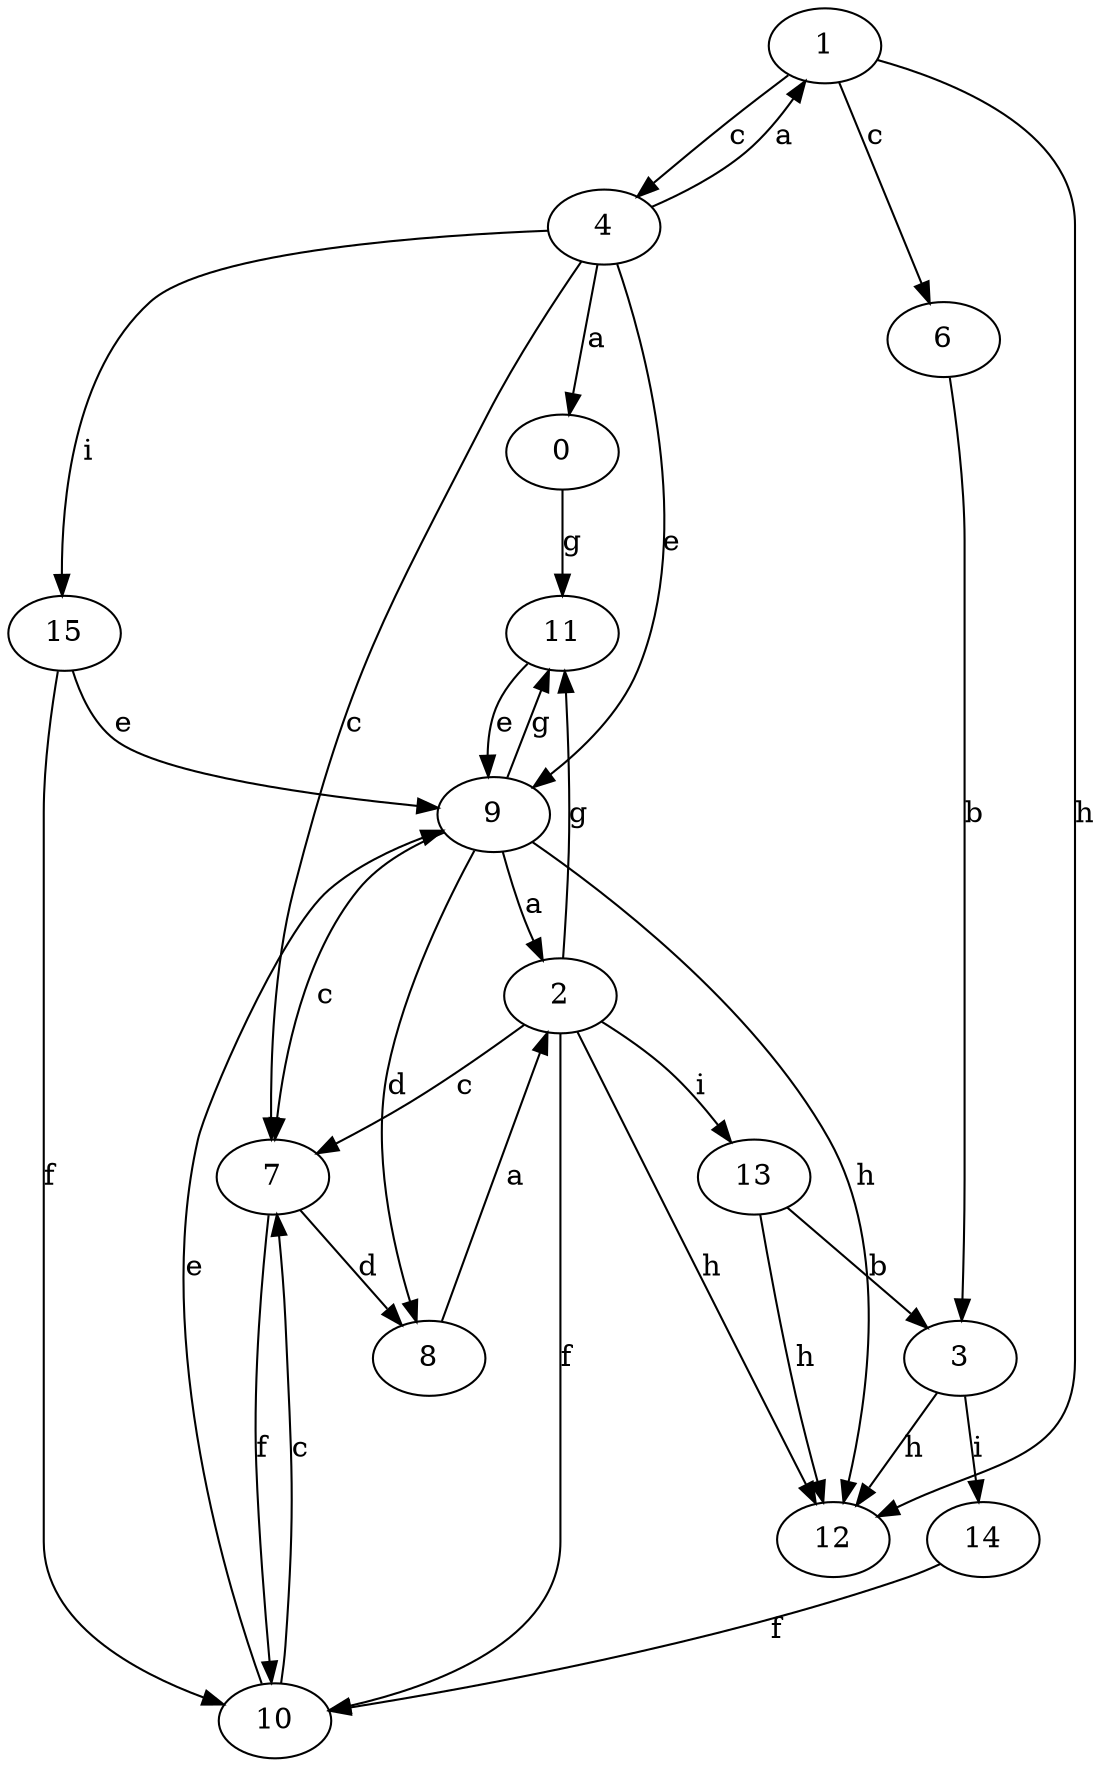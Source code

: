 strict digraph  {
0;
1;
2;
3;
4;
6;
7;
8;
9;
10;
11;
12;
13;
14;
15;
0 -> 11  [label=g];
1 -> 4  [label=c];
1 -> 6  [label=c];
1 -> 12  [label=h];
2 -> 7  [label=c];
2 -> 10  [label=f];
2 -> 11  [label=g];
2 -> 12  [label=h];
2 -> 13  [label=i];
3 -> 12  [label=h];
3 -> 14  [label=i];
4 -> 0  [label=a];
4 -> 1  [label=a];
4 -> 7  [label=c];
4 -> 9  [label=e];
4 -> 15  [label=i];
6 -> 3  [label=b];
7 -> 8  [label=d];
7 -> 10  [label=f];
8 -> 2  [label=a];
9 -> 2  [label=a];
9 -> 7  [label=c];
9 -> 8  [label=d];
9 -> 11  [label=g];
9 -> 12  [label=h];
10 -> 7  [label=c];
10 -> 9  [label=e];
11 -> 9  [label=e];
13 -> 3  [label=b];
13 -> 12  [label=h];
14 -> 10  [label=f];
15 -> 9  [label=e];
15 -> 10  [label=f];
}
